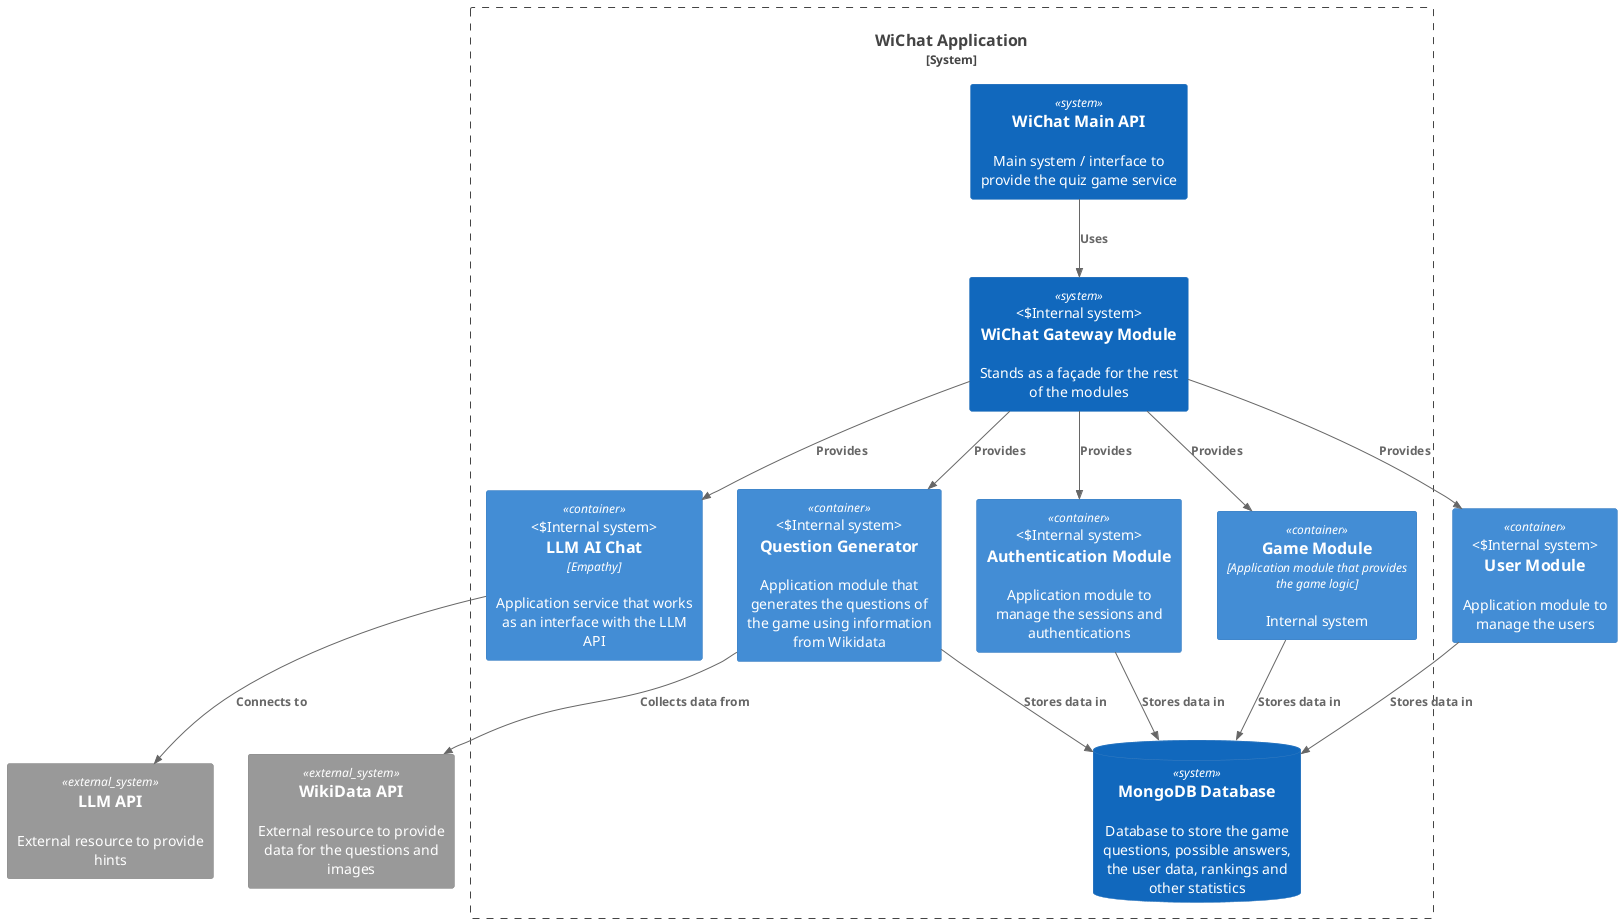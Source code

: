 @startuml C4_Business_Context_Diagram
!include <C4/C4_Container>

top to bottom direction

Person(user, "User")
System_Boundary(quizGame, "WiChat Application") {
    System(wichat, "WiChat Main API", "Main system / interface to provide the quiz game service")
    System(gateway, "WiChat Gateway Module", "Stands as a façade for the rest of the modules", "Internal system")
    Container(llmChat, "LLM AI Chat", "Empathy", "Application service that works as an interface with the LLM API", "Internal system")
    Container(auth, "Authentication Module", "", "Application module to manage the sessions and authentications", "Internal system")
    Container(user, "User Module", "", "Application module to manage the users", "Internal system")
    Container(gameService, "Game Module", "Application module that provides the game logic", "Internal system")
    Container(questionGen, "Question Generator", "", "Application module that generates the questions of the game using information from Wikidata", "Internal system")
    SystemDb(mongodb, "MongoDB Database", "Database to store the game questions, possible answers, the user data, rankings and other statistics")    
}
System_Ext(wikidata, "WikiData API", "External resource to provide data for the questions and images")
System_Ext(llm, "LLM API", "External resource to provide hints")


Rel(wichat, gateway, "Uses")
Rel(gateway, llmChat, "Provides")
Rel(gateway, auth, "Provides")
Rel(gateway, user, "Provides")
Rel(gateway, questionGen, "Provides")
Rel(gateway, gameService, "Provides")
Rel(llmChat, llm, "Connects to")
Rel(user, mongodb, "Stores data in")
Rel(auth, mongodb, "Stores data in")
Rel(questionGen, mongodb, "Stores data in")
Rel(gameService, mongodb, "Stores data in")
Rel(questionGen, wikidata, "Collects data from")

@enduml
